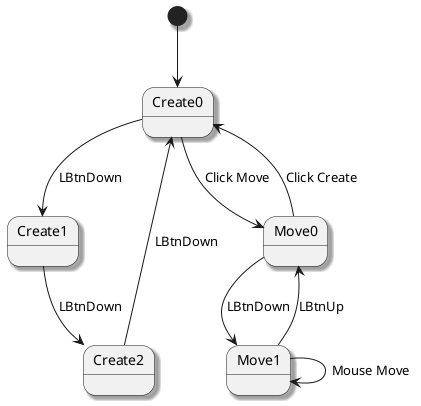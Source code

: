 @startuml

skinparam shadowing true

[*] --> Create0
Create0 --> Create1 : LBtnDown
Create1 --> Create2 : LBtnDown
Create2 --> Create0 : LBtnDown

Move0 --> Move1 : LBtnDown
Move1 --> Move0 : LBtnUp

Create0 --> Move0 : Click Move
Move0 --> Create0 : Click Create
Move1 --> Move1 : Mouse Move

@enduml
